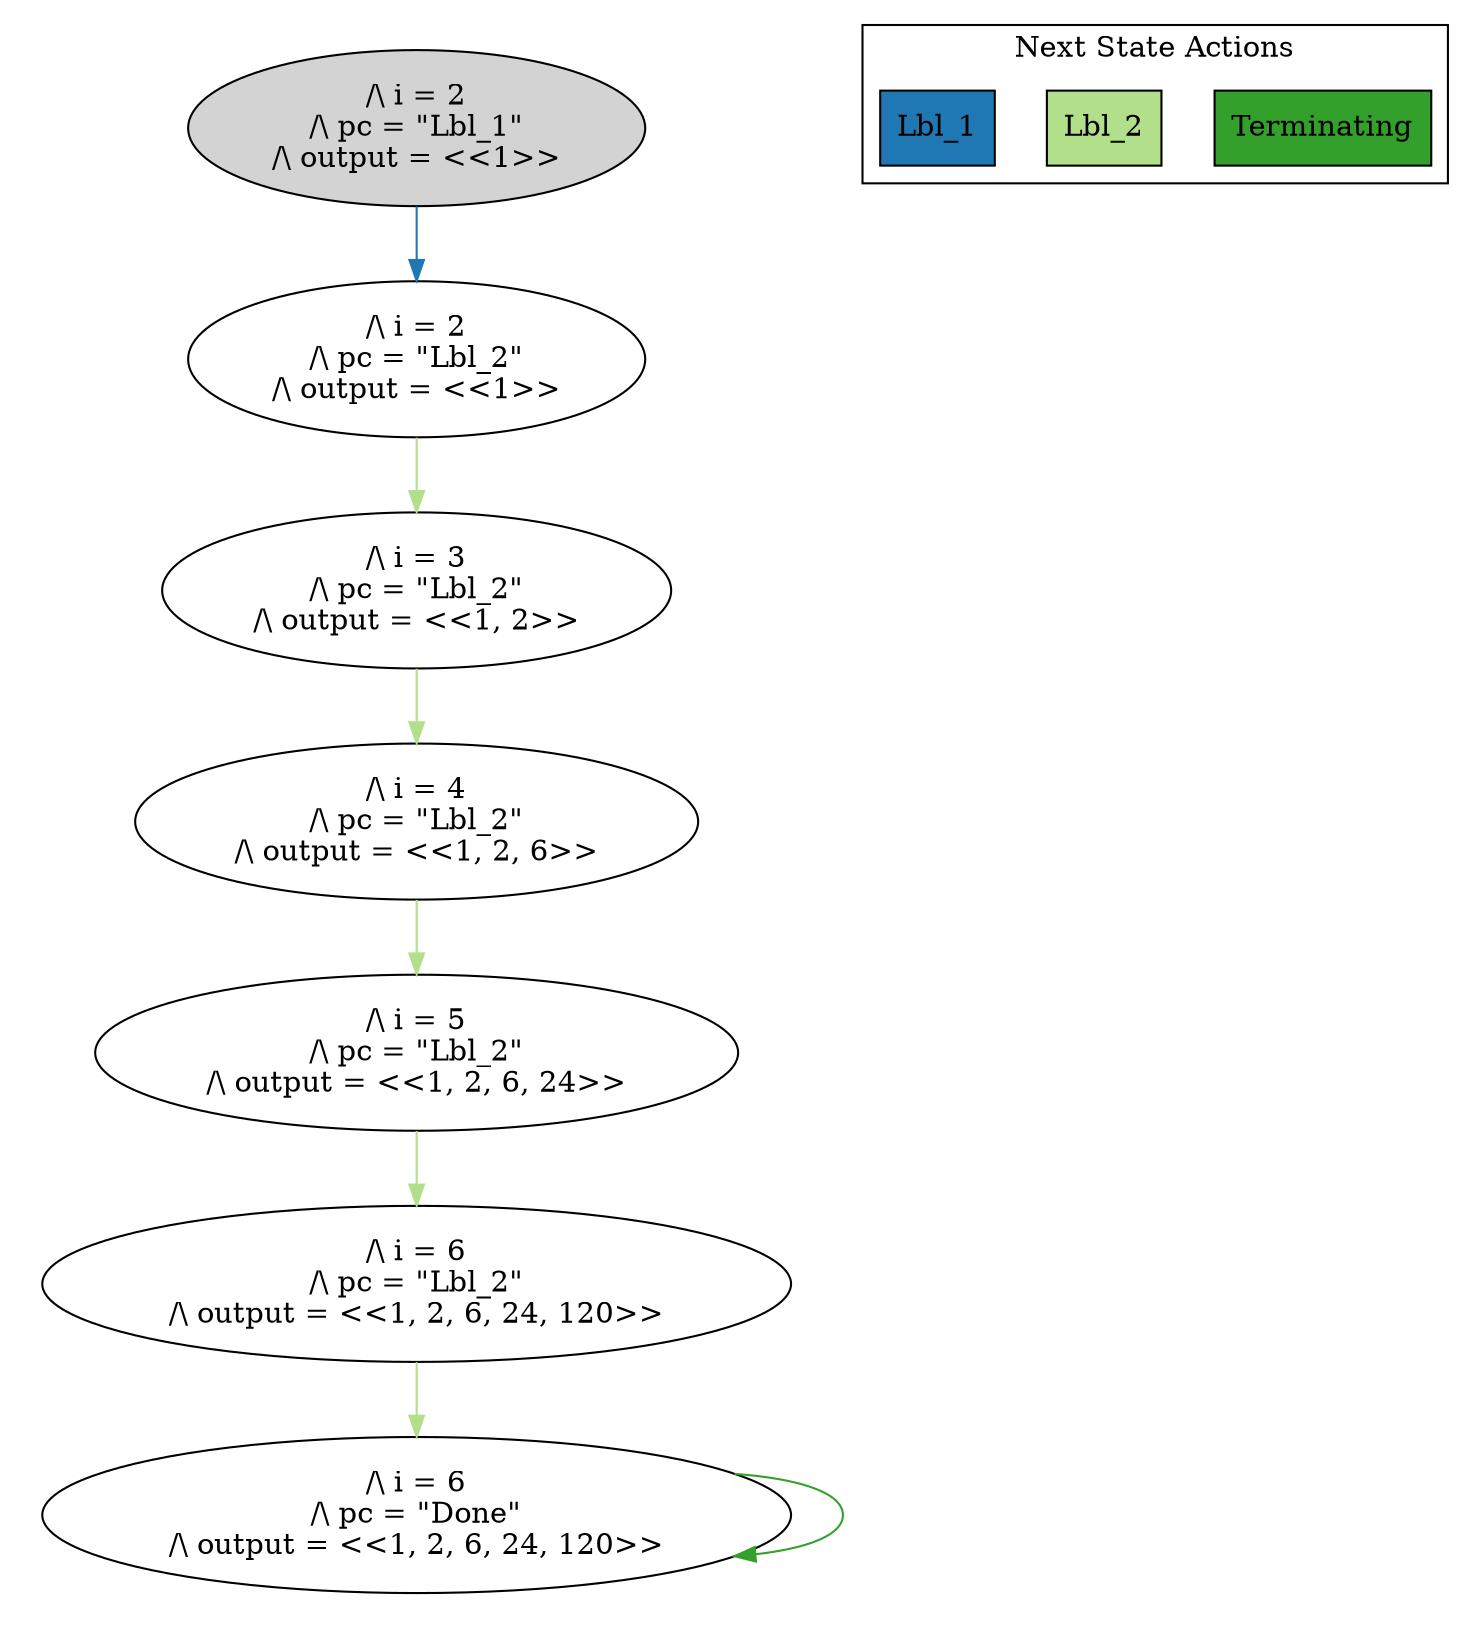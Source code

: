 strict digraph DiskGraph {
edge [colorscheme="paired12"]
nodesep=0.35;
subgraph cluster_graph {
color="white";
-1085759607281712564 [label="/\\ i = 2\n/\\ pc = \"Lbl_1\"\n/\\ output = <<1>>",style = filled]
-1085759607281712564 -> -7950520810831675931 [label="",color="2",fontcolor="2"];
-7950520810831675931 [label="/\\ i = 2\n/\\ pc = \"Lbl_2\"\n/\\ output = <<1>>"];
-7950520810831675931 -> 8596166262906901461 [label="",color="3",fontcolor="3"];
8596166262906901461 [label="/\\ i = 3\n/\\ pc = \"Lbl_2\"\n/\\ output = <<1, 2>>"];
8596166262906901461 -> -1615544863222831401 [label="",color="3",fontcolor="3"];
-1615544863222831401 [label="/\\ i = 4\n/\\ pc = \"Lbl_2\"\n/\\ output = <<1, 2, 6>>"];
-1615544863222831401 -> -4975126937353820104 [label="",color="3",fontcolor="3"];
-4975126937353820104 [label="/\\ i = 5\n/\\ pc = \"Lbl_2\"\n/\\ output = <<1, 2, 6, 24>>"];
-4975126937353820104 -> -5572763158226741262 [label="",color="3",fontcolor="3"];
-5572763158226741262 [label="/\\ i = 6\n/\\ pc = \"Lbl_2\"\n/\\ output = <<1, 2, 6, 24, 120>>"];
-5572763158226741262 -> -955237300957311282 [label="",color="3",fontcolor="3"];
-955237300957311282 [label="/\\ i = 6\n/\\ pc = \"Done\"\n/\\ output = <<1, 2, 6, 24, 120>>"];
-955237300957311282 -> -955237300957311282 [label="",color="4",fontcolor="4"];
{rank = same; -1085759607281712564;}
{rank = same; -7950520810831675931;}
{rank = same; 8596166262906901461;}
{rank = same; -1615544863222831401;}
{rank = same; -4975126937353820104;}
{rank = same; -5572763158226741262;}
{rank = same; -955237300957311282;}
}
subgraph cluster_legend {graph[style=bold];label = "Next State Actions" style="solid"
node [ labeljust="l",colorscheme="paired12",style=filled,shape=record ]
Terminating [label="Terminating",fillcolor=4]
Lbl_2 [label="Lbl_2",fillcolor=3]
Lbl_1 [label="Lbl_1",fillcolor=2]
}}